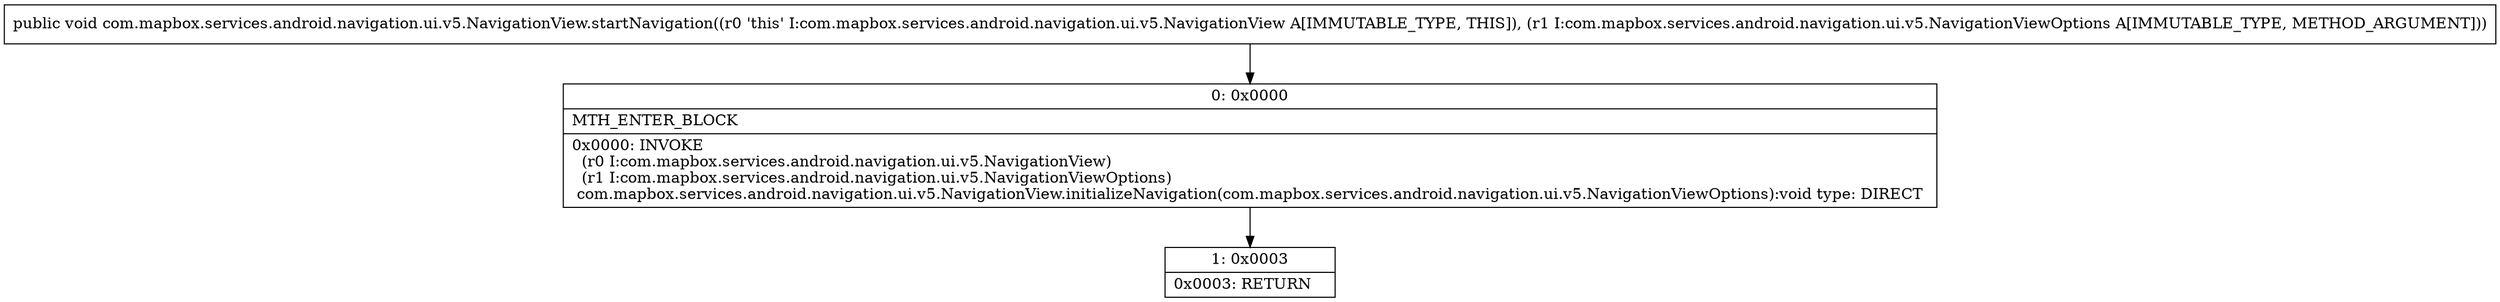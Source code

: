 digraph "CFG forcom.mapbox.services.android.navigation.ui.v5.NavigationView.startNavigation(Lcom\/mapbox\/services\/android\/navigation\/ui\/v5\/NavigationViewOptions;)V" {
Node_0 [shape=record,label="{0\:\ 0x0000|MTH_ENTER_BLOCK\l|0x0000: INVOKE  \l  (r0 I:com.mapbox.services.android.navigation.ui.v5.NavigationView)\l  (r1 I:com.mapbox.services.android.navigation.ui.v5.NavigationViewOptions)\l com.mapbox.services.android.navigation.ui.v5.NavigationView.initializeNavigation(com.mapbox.services.android.navigation.ui.v5.NavigationViewOptions):void type: DIRECT \l}"];
Node_1 [shape=record,label="{1\:\ 0x0003|0x0003: RETURN   \l}"];
MethodNode[shape=record,label="{public void com.mapbox.services.android.navigation.ui.v5.NavigationView.startNavigation((r0 'this' I:com.mapbox.services.android.navigation.ui.v5.NavigationView A[IMMUTABLE_TYPE, THIS]), (r1 I:com.mapbox.services.android.navigation.ui.v5.NavigationViewOptions A[IMMUTABLE_TYPE, METHOD_ARGUMENT])) }"];
MethodNode -> Node_0;
Node_0 -> Node_1;
}

